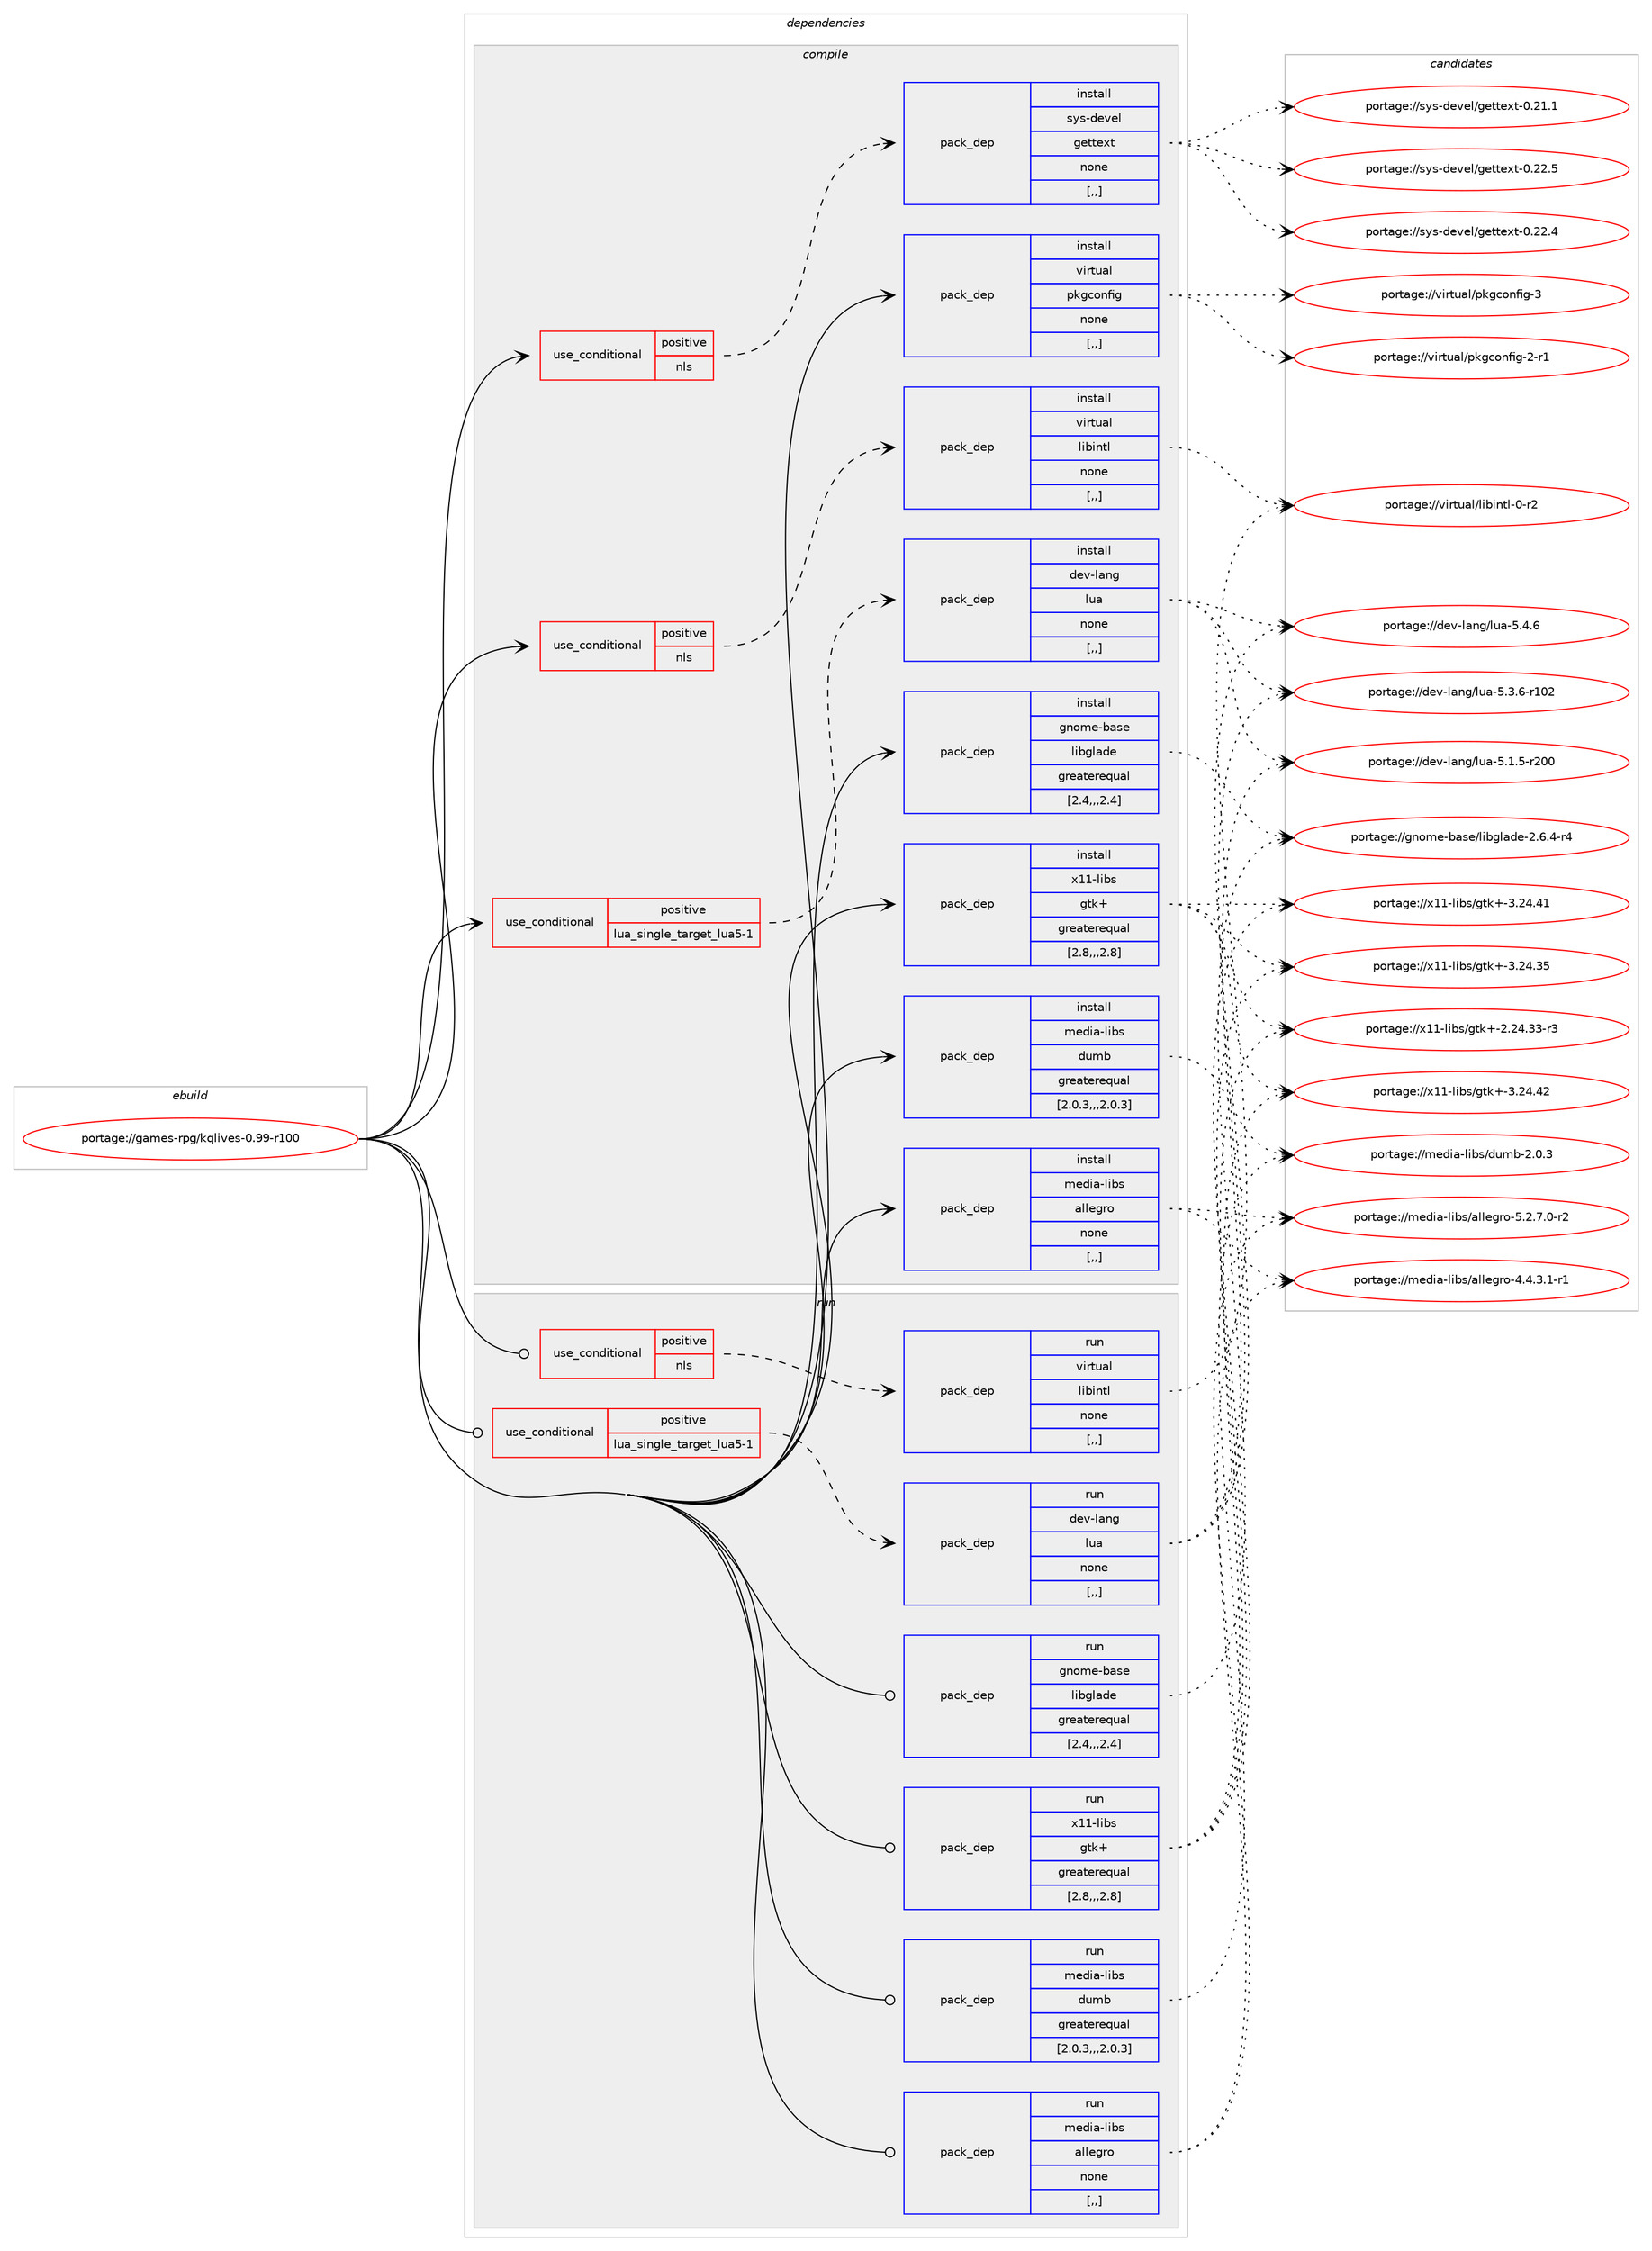 digraph prolog {

# *************
# Graph options
# *************

newrank=true;
concentrate=true;
compound=true;
graph [rankdir=LR,fontname=Helvetica,fontsize=10,ranksep=1.5];#, ranksep=2.5, nodesep=0.2];
edge  [arrowhead=vee];
node  [fontname=Helvetica,fontsize=10];

# **********
# The ebuild
# **********

subgraph cluster_leftcol {
color=gray;
label=<<i>ebuild</i>>;
id [label="portage://games-rpg/kqlives-0.99-r100", color=red, width=4, href="../games-rpg/kqlives-0.99-r100.svg"];
}

# ****************
# The dependencies
# ****************

subgraph cluster_midcol {
color=gray;
label=<<i>dependencies</i>>;
subgraph cluster_compile {
fillcolor="#eeeeee";
style=filled;
label=<<i>compile</i>>;
subgraph cond64505 {
dependency232879 [label=<<TABLE BORDER="0" CELLBORDER="1" CELLSPACING="0" CELLPADDING="4"><TR><TD ROWSPAN="3" CELLPADDING="10">use_conditional</TD></TR><TR><TD>positive</TD></TR><TR><TD>lua_single_target_lua5-1</TD></TR></TABLE>>, shape=none, color=red];
subgraph pack166854 {
dependency232880 [label=<<TABLE BORDER="0" CELLBORDER="1" CELLSPACING="0" CELLPADDING="4" WIDTH="220"><TR><TD ROWSPAN="6" CELLPADDING="30">pack_dep</TD></TR><TR><TD WIDTH="110">install</TD></TR><TR><TD>dev-lang</TD></TR><TR><TD>lua</TD></TR><TR><TD>none</TD></TR><TR><TD>[,,]</TD></TR></TABLE>>, shape=none, color=blue];
}
dependency232879:e -> dependency232880:w [weight=20,style="dashed",arrowhead="vee"];
}
id:e -> dependency232879:w [weight=20,style="solid",arrowhead="vee"];
subgraph cond64506 {
dependency232881 [label=<<TABLE BORDER="0" CELLBORDER="1" CELLSPACING="0" CELLPADDING="4"><TR><TD ROWSPAN="3" CELLPADDING="10">use_conditional</TD></TR><TR><TD>positive</TD></TR><TR><TD>nls</TD></TR></TABLE>>, shape=none, color=red];
subgraph pack166855 {
dependency232882 [label=<<TABLE BORDER="0" CELLBORDER="1" CELLSPACING="0" CELLPADDING="4" WIDTH="220"><TR><TD ROWSPAN="6" CELLPADDING="30">pack_dep</TD></TR><TR><TD WIDTH="110">install</TD></TR><TR><TD>sys-devel</TD></TR><TR><TD>gettext</TD></TR><TR><TD>none</TD></TR><TR><TD>[,,]</TD></TR></TABLE>>, shape=none, color=blue];
}
dependency232881:e -> dependency232882:w [weight=20,style="dashed",arrowhead="vee"];
}
id:e -> dependency232881:w [weight=20,style="solid",arrowhead="vee"];
subgraph cond64507 {
dependency232883 [label=<<TABLE BORDER="0" CELLBORDER="1" CELLSPACING="0" CELLPADDING="4"><TR><TD ROWSPAN="3" CELLPADDING="10">use_conditional</TD></TR><TR><TD>positive</TD></TR><TR><TD>nls</TD></TR></TABLE>>, shape=none, color=red];
subgraph pack166856 {
dependency232884 [label=<<TABLE BORDER="0" CELLBORDER="1" CELLSPACING="0" CELLPADDING="4" WIDTH="220"><TR><TD ROWSPAN="6" CELLPADDING="30">pack_dep</TD></TR><TR><TD WIDTH="110">install</TD></TR><TR><TD>virtual</TD></TR><TR><TD>libintl</TD></TR><TR><TD>none</TD></TR><TR><TD>[,,]</TD></TR></TABLE>>, shape=none, color=blue];
}
dependency232883:e -> dependency232884:w [weight=20,style="dashed",arrowhead="vee"];
}
id:e -> dependency232883:w [weight=20,style="solid",arrowhead="vee"];
subgraph pack166857 {
dependency232885 [label=<<TABLE BORDER="0" CELLBORDER="1" CELLSPACING="0" CELLPADDING="4" WIDTH="220"><TR><TD ROWSPAN="6" CELLPADDING="30">pack_dep</TD></TR><TR><TD WIDTH="110">install</TD></TR><TR><TD>gnome-base</TD></TR><TR><TD>libglade</TD></TR><TR><TD>greaterequal</TD></TR><TR><TD>[2.4,,,2.4]</TD></TR></TABLE>>, shape=none, color=blue];
}
id:e -> dependency232885:w [weight=20,style="solid",arrowhead="vee"];
subgraph pack166858 {
dependency232886 [label=<<TABLE BORDER="0" CELLBORDER="1" CELLSPACING="0" CELLPADDING="4" WIDTH="220"><TR><TD ROWSPAN="6" CELLPADDING="30">pack_dep</TD></TR><TR><TD WIDTH="110">install</TD></TR><TR><TD>media-libs</TD></TR><TR><TD>allegro</TD></TR><TR><TD>none</TD></TR><TR><TD>[,,]</TD></TR></TABLE>>, shape=none, color=blue];
}
id:e -> dependency232886:w [weight=20,style="solid",arrowhead="vee"];
subgraph pack166859 {
dependency232887 [label=<<TABLE BORDER="0" CELLBORDER="1" CELLSPACING="0" CELLPADDING="4" WIDTH="220"><TR><TD ROWSPAN="6" CELLPADDING="30">pack_dep</TD></TR><TR><TD WIDTH="110">install</TD></TR><TR><TD>media-libs</TD></TR><TR><TD>dumb</TD></TR><TR><TD>greaterequal</TD></TR><TR><TD>[2.0.3,,,2.0.3]</TD></TR></TABLE>>, shape=none, color=blue];
}
id:e -> dependency232887:w [weight=20,style="solid",arrowhead="vee"];
subgraph pack166860 {
dependency232888 [label=<<TABLE BORDER="0" CELLBORDER="1" CELLSPACING="0" CELLPADDING="4" WIDTH="220"><TR><TD ROWSPAN="6" CELLPADDING="30">pack_dep</TD></TR><TR><TD WIDTH="110">install</TD></TR><TR><TD>virtual</TD></TR><TR><TD>pkgconfig</TD></TR><TR><TD>none</TD></TR><TR><TD>[,,]</TD></TR></TABLE>>, shape=none, color=blue];
}
id:e -> dependency232888:w [weight=20,style="solid",arrowhead="vee"];
subgraph pack166861 {
dependency232889 [label=<<TABLE BORDER="0" CELLBORDER="1" CELLSPACING="0" CELLPADDING="4" WIDTH="220"><TR><TD ROWSPAN="6" CELLPADDING="30">pack_dep</TD></TR><TR><TD WIDTH="110">install</TD></TR><TR><TD>x11-libs</TD></TR><TR><TD>gtk+</TD></TR><TR><TD>greaterequal</TD></TR><TR><TD>[2.8,,,2.8]</TD></TR></TABLE>>, shape=none, color=blue];
}
id:e -> dependency232889:w [weight=20,style="solid",arrowhead="vee"];
}
subgraph cluster_compileandrun {
fillcolor="#eeeeee";
style=filled;
label=<<i>compile and run</i>>;
}
subgraph cluster_run {
fillcolor="#eeeeee";
style=filled;
label=<<i>run</i>>;
subgraph cond64508 {
dependency232890 [label=<<TABLE BORDER="0" CELLBORDER="1" CELLSPACING="0" CELLPADDING="4"><TR><TD ROWSPAN="3" CELLPADDING="10">use_conditional</TD></TR><TR><TD>positive</TD></TR><TR><TD>lua_single_target_lua5-1</TD></TR></TABLE>>, shape=none, color=red];
subgraph pack166862 {
dependency232891 [label=<<TABLE BORDER="0" CELLBORDER="1" CELLSPACING="0" CELLPADDING="4" WIDTH="220"><TR><TD ROWSPAN="6" CELLPADDING="30">pack_dep</TD></TR><TR><TD WIDTH="110">run</TD></TR><TR><TD>dev-lang</TD></TR><TR><TD>lua</TD></TR><TR><TD>none</TD></TR><TR><TD>[,,]</TD></TR></TABLE>>, shape=none, color=blue];
}
dependency232890:e -> dependency232891:w [weight=20,style="dashed",arrowhead="vee"];
}
id:e -> dependency232890:w [weight=20,style="solid",arrowhead="odot"];
subgraph cond64509 {
dependency232892 [label=<<TABLE BORDER="0" CELLBORDER="1" CELLSPACING="0" CELLPADDING="4"><TR><TD ROWSPAN="3" CELLPADDING="10">use_conditional</TD></TR><TR><TD>positive</TD></TR><TR><TD>nls</TD></TR></TABLE>>, shape=none, color=red];
subgraph pack166863 {
dependency232893 [label=<<TABLE BORDER="0" CELLBORDER="1" CELLSPACING="0" CELLPADDING="4" WIDTH="220"><TR><TD ROWSPAN="6" CELLPADDING="30">pack_dep</TD></TR><TR><TD WIDTH="110">run</TD></TR><TR><TD>virtual</TD></TR><TR><TD>libintl</TD></TR><TR><TD>none</TD></TR><TR><TD>[,,]</TD></TR></TABLE>>, shape=none, color=blue];
}
dependency232892:e -> dependency232893:w [weight=20,style="dashed",arrowhead="vee"];
}
id:e -> dependency232892:w [weight=20,style="solid",arrowhead="odot"];
subgraph pack166864 {
dependency232894 [label=<<TABLE BORDER="0" CELLBORDER="1" CELLSPACING="0" CELLPADDING="4" WIDTH="220"><TR><TD ROWSPAN="6" CELLPADDING="30">pack_dep</TD></TR><TR><TD WIDTH="110">run</TD></TR><TR><TD>gnome-base</TD></TR><TR><TD>libglade</TD></TR><TR><TD>greaterequal</TD></TR><TR><TD>[2.4,,,2.4]</TD></TR></TABLE>>, shape=none, color=blue];
}
id:e -> dependency232894:w [weight=20,style="solid",arrowhead="odot"];
subgraph pack166865 {
dependency232895 [label=<<TABLE BORDER="0" CELLBORDER="1" CELLSPACING="0" CELLPADDING="4" WIDTH="220"><TR><TD ROWSPAN="6" CELLPADDING="30">pack_dep</TD></TR><TR><TD WIDTH="110">run</TD></TR><TR><TD>media-libs</TD></TR><TR><TD>allegro</TD></TR><TR><TD>none</TD></TR><TR><TD>[,,]</TD></TR></TABLE>>, shape=none, color=blue];
}
id:e -> dependency232895:w [weight=20,style="solid",arrowhead="odot"];
subgraph pack166866 {
dependency232896 [label=<<TABLE BORDER="0" CELLBORDER="1" CELLSPACING="0" CELLPADDING="4" WIDTH="220"><TR><TD ROWSPAN="6" CELLPADDING="30">pack_dep</TD></TR><TR><TD WIDTH="110">run</TD></TR><TR><TD>media-libs</TD></TR><TR><TD>dumb</TD></TR><TR><TD>greaterequal</TD></TR><TR><TD>[2.0.3,,,2.0.3]</TD></TR></TABLE>>, shape=none, color=blue];
}
id:e -> dependency232896:w [weight=20,style="solid",arrowhead="odot"];
subgraph pack166867 {
dependency232897 [label=<<TABLE BORDER="0" CELLBORDER="1" CELLSPACING="0" CELLPADDING="4" WIDTH="220"><TR><TD ROWSPAN="6" CELLPADDING="30">pack_dep</TD></TR><TR><TD WIDTH="110">run</TD></TR><TR><TD>x11-libs</TD></TR><TR><TD>gtk+</TD></TR><TR><TD>greaterequal</TD></TR><TR><TD>[2.8,,,2.8]</TD></TR></TABLE>>, shape=none, color=blue];
}
id:e -> dependency232897:w [weight=20,style="solid",arrowhead="odot"];
}
}

# **************
# The candidates
# **************

subgraph cluster_choices {
rank=same;
color=gray;
label=<<i>candidates</i>>;

subgraph choice166854 {
color=black;
nodesep=1;
choice10010111845108971101034710811797455346524654 [label="portage://dev-lang/lua-5.4.6", color=red, width=4,href="../dev-lang/lua-5.4.6.svg"];
choice1001011184510897110103471081179745534651465445114494850 [label="portage://dev-lang/lua-5.3.6-r102", color=red, width=4,href="../dev-lang/lua-5.3.6-r102.svg"];
choice1001011184510897110103471081179745534649465345114504848 [label="portage://dev-lang/lua-5.1.5-r200", color=red, width=4,href="../dev-lang/lua-5.1.5-r200.svg"];
dependency232880:e -> choice10010111845108971101034710811797455346524654:w [style=dotted,weight="100"];
dependency232880:e -> choice1001011184510897110103471081179745534651465445114494850:w [style=dotted,weight="100"];
dependency232880:e -> choice1001011184510897110103471081179745534649465345114504848:w [style=dotted,weight="100"];
}
subgraph choice166855 {
color=black;
nodesep=1;
choice115121115451001011181011084710310111611610112011645484650504653 [label="portage://sys-devel/gettext-0.22.5", color=red, width=4,href="../sys-devel/gettext-0.22.5.svg"];
choice115121115451001011181011084710310111611610112011645484650504652 [label="portage://sys-devel/gettext-0.22.4", color=red, width=4,href="../sys-devel/gettext-0.22.4.svg"];
choice115121115451001011181011084710310111611610112011645484650494649 [label="portage://sys-devel/gettext-0.21.1", color=red, width=4,href="../sys-devel/gettext-0.21.1.svg"];
dependency232882:e -> choice115121115451001011181011084710310111611610112011645484650504653:w [style=dotted,weight="100"];
dependency232882:e -> choice115121115451001011181011084710310111611610112011645484650504652:w [style=dotted,weight="100"];
dependency232882:e -> choice115121115451001011181011084710310111611610112011645484650494649:w [style=dotted,weight="100"];
}
subgraph choice166856 {
color=black;
nodesep=1;
choice11810511411611797108471081059810511011610845484511450 [label="portage://virtual/libintl-0-r2", color=red, width=4,href="../virtual/libintl-0-r2.svg"];
dependency232884:e -> choice11810511411611797108471081059810511011610845484511450:w [style=dotted,weight="100"];
}
subgraph choice166857 {
color=black;
nodesep=1;
choice1031101111091014598971151014710810598103108971001014550465446524511452 [label="portage://gnome-base/libglade-2.6.4-r4", color=red, width=4,href="../gnome-base/libglade-2.6.4-r4.svg"];
dependency232885:e -> choice1031101111091014598971151014710810598103108971001014550465446524511452:w [style=dotted,weight="100"];
}
subgraph choice166858 {
color=black;
nodesep=1;
choice109101100105974510810598115479710810810110311411145534650465546484511450 [label="portage://media-libs/allegro-5.2.7.0-r2", color=red, width=4,href="../media-libs/allegro-5.2.7.0-r2.svg"];
choice109101100105974510810598115479710810810110311411145524652465146494511449 [label="portage://media-libs/allegro-4.4.3.1-r1", color=red, width=4,href="../media-libs/allegro-4.4.3.1-r1.svg"];
dependency232886:e -> choice109101100105974510810598115479710810810110311411145534650465546484511450:w [style=dotted,weight="100"];
dependency232886:e -> choice109101100105974510810598115479710810810110311411145524652465146494511449:w [style=dotted,weight="100"];
}
subgraph choice166859 {
color=black;
nodesep=1;
choice1091011001059745108105981154710011710998455046484651 [label="portage://media-libs/dumb-2.0.3", color=red, width=4,href="../media-libs/dumb-2.0.3.svg"];
dependency232887:e -> choice1091011001059745108105981154710011710998455046484651:w [style=dotted,weight="100"];
}
subgraph choice166860 {
color=black;
nodesep=1;
choice1181051141161179710847112107103991111101021051034551 [label="portage://virtual/pkgconfig-3", color=red, width=4,href="../virtual/pkgconfig-3.svg"];
choice11810511411611797108471121071039911111010210510345504511449 [label="portage://virtual/pkgconfig-2-r1", color=red, width=4,href="../virtual/pkgconfig-2-r1.svg"];
dependency232888:e -> choice1181051141161179710847112107103991111101021051034551:w [style=dotted,weight="100"];
dependency232888:e -> choice11810511411611797108471121071039911111010210510345504511449:w [style=dotted,weight="100"];
}
subgraph choice166861 {
color=black;
nodesep=1;
choice1204949451081059811547103116107434551465052465250 [label="portage://x11-libs/gtk+-3.24.42", color=red, width=4,href="../x11-libs/gtk+-3.24.42.svg"];
choice1204949451081059811547103116107434551465052465249 [label="portage://x11-libs/gtk+-3.24.41", color=red, width=4,href="../x11-libs/gtk+-3.24.41.svg"];
choice1204949451081059811547103116107434551465052465153 [label="portage://x11-libs/gtk+-3.24.35", color=red, width=4,href="../x11-libs/gtk+-3.24.35.svg"];
choice12049494510810598115471031161074345504650524651514511451 [label="portage://x11-libs/gtk+-2.24.33-r3", color=red, width=4,href="../x11-libs/gtk+-2.24.33-r3.svg"];
dependency232889:e -> choice1204949451081059811547103116107434551465052465250:w [style=dotted,weight="100"];
dependency232889:e -> choice1204949451081059811547103116107434551465052465249:w [style=dotted,weight="100"];
dependency232889:e -> choice1204949451081059811547103116107434551465052465153:w [style=dotted,weight="100"];
dependency232889:e -> choice12049494510810598115471031161074345504650524651514511451:w [style=dotted,weight="100"];
}
subgraph choice166862 {
color=black;
nodesep=1;
choice10010111845108971101034710811797455346524654 [label="portage://dev-lang/lua-5.4.6", color=red, width=4,href="../dev-lang/lua-5.4.6.svg"];
choice1001011184510897110103471081179745534651465445114494850 [label="portage://dev-lang/lua-5.3.6-r102", color=red, width=4,href="../dev-lang/lua-5.3.6-r102.svg"];
choice1001011184510897110103471081179745534649465345114504848 [label="portage://dev-lang/lua-5.1.5-r200", color=red, width=4,href="../dev-lang/lua-5.1.5-r200.svg"];
dependency232891:e -> choice10010111845108971101034710811797455346524654:w [style=dotted,weight="100"];
dependency232891:e -> choice1001011184510897110103471081179745534651465445114494850:w [style=dotted,weight="100"];
dependency232891:e -> choice1001011184510897110103471081179745534649465345114504848:w [style=dotted,weight="100"];
}
subgraph choice166863 {
color=black;
nodesep=1;
choice11810511411611797108471081059810511011610845484511450 [label="portage://virtual/libintl-0-r2", color=red, width=4,href="../virtual/libintl-0-r2.svg"];
dependency232893:e -> choice11810511411611797108471081059810511011610845484511450:w [style=dotted,weight="100"];
}
subgraph choice166864 {
color=black;
nodesep=1;
choice1031101111091014598971151014710810598103108971001014550465446524511452 [label="portage://gnome-base/libglade-2.6.4-r4", color=red, width=4,href="../gnome-base/libglade-2.6.4-r4.svg"];
dependency232894:e -> choice1031101111091014598971151014710810598103108971001014550465446524511452:w [style=dotted,weight="100"];
}
subgraph choice166865 {
color=black;
nodesep=1;
choice109101100105974510810598115479710810810110311411145534650465546484511450 [label="portage://media-libs/allegro-5.2.7.0-r2", color=red, width=4,href="../media-libs/allegro-5.2.7.0-r2.svg"];
choice109101100105974510810598115479710810810110311411145524652465146494511449 [label="portage://media-libs/allegro-4.4.3.1-r1", color=red, width=4,href="../media-libs/allegro-4.4.3.1-r1.svg"];
dependency232895:e -> choice109101100105974510810598115479710810810110311411145534650465546484511450:w [style=dotted,weight="100"];
dependency232895:e -> choice109101100105974510810598115479710810810110311411145524652465146494511449:w [style=dotted,weight="100"];
}
subgraph choice166866 {
color=black;
nodesep=1;
choice1091011001059745108105981154710011710998455046484651 [label="portage://media-libs/dumb-2.0.3", color=red, width=4,href="../media-libs/dumb-2.0.3.svg"];
dependency232896:e -> choice1091011001059745108105981154710011710998455046484651:w [style=dotted,weight="100"];
}
subgraph choice166867 {
color=black;
nodesep=1;
choice1204949451081059811547103116107434551465052465250 [label="portage://x11-libs/gtk+-3.24.42", color=red, width=4,href="../x11-libs/gtk+-3.24.42.svg"];
choice1204949451081059811547103116107434551465052465249 [label="portage://x11-libs/gtk+-3.24.41", color=red, width=4,href="../x11-libs/gtk+-3.24.41.svg"];
choice1204949451081059811547103116107434551465052465153 [label="portage://x11-libs/gtk+-3.24.35", color=red, width=4,href="../x11-libs/gtk+-3.24.35.svg"];
choice12049494510810598115471031161074345504650524651514511451 [label="portage://x11-libs/gtk+-2.24.33-r3", color=red, width=4,href="../x11-libs/gtk+-2.24.33-r3.svg"];
dependency232897:e -> choice1204949451081059811547103116107434551465052465250:w [style=dotted,weight="100"];
dependency232897:e -> choice1204949451081059811547103116107434551465052465249:w [style=dotted,weight="100"];
dependency232897:e -> choice1204949451081059811547103116107434551465052465153:w [style=dotted,weight="100"];
dependency232897:e -> choice12049494510810598115471031161074345504650524651514511451:w [style=dotted,weight="100"];
}
}

}

